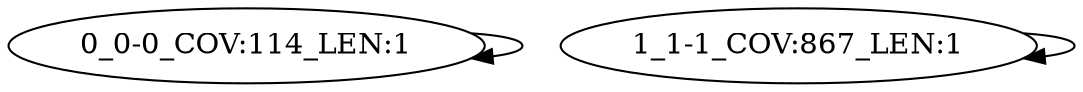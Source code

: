 digraph G {
    "0_0-0_COV:114_LEN:1" -> "0_0-0_COV:114_LEN:1";
    "1_1-1_COV:867_LEN:1" -> "1_1-1_COV:867_LEN:1";
}
